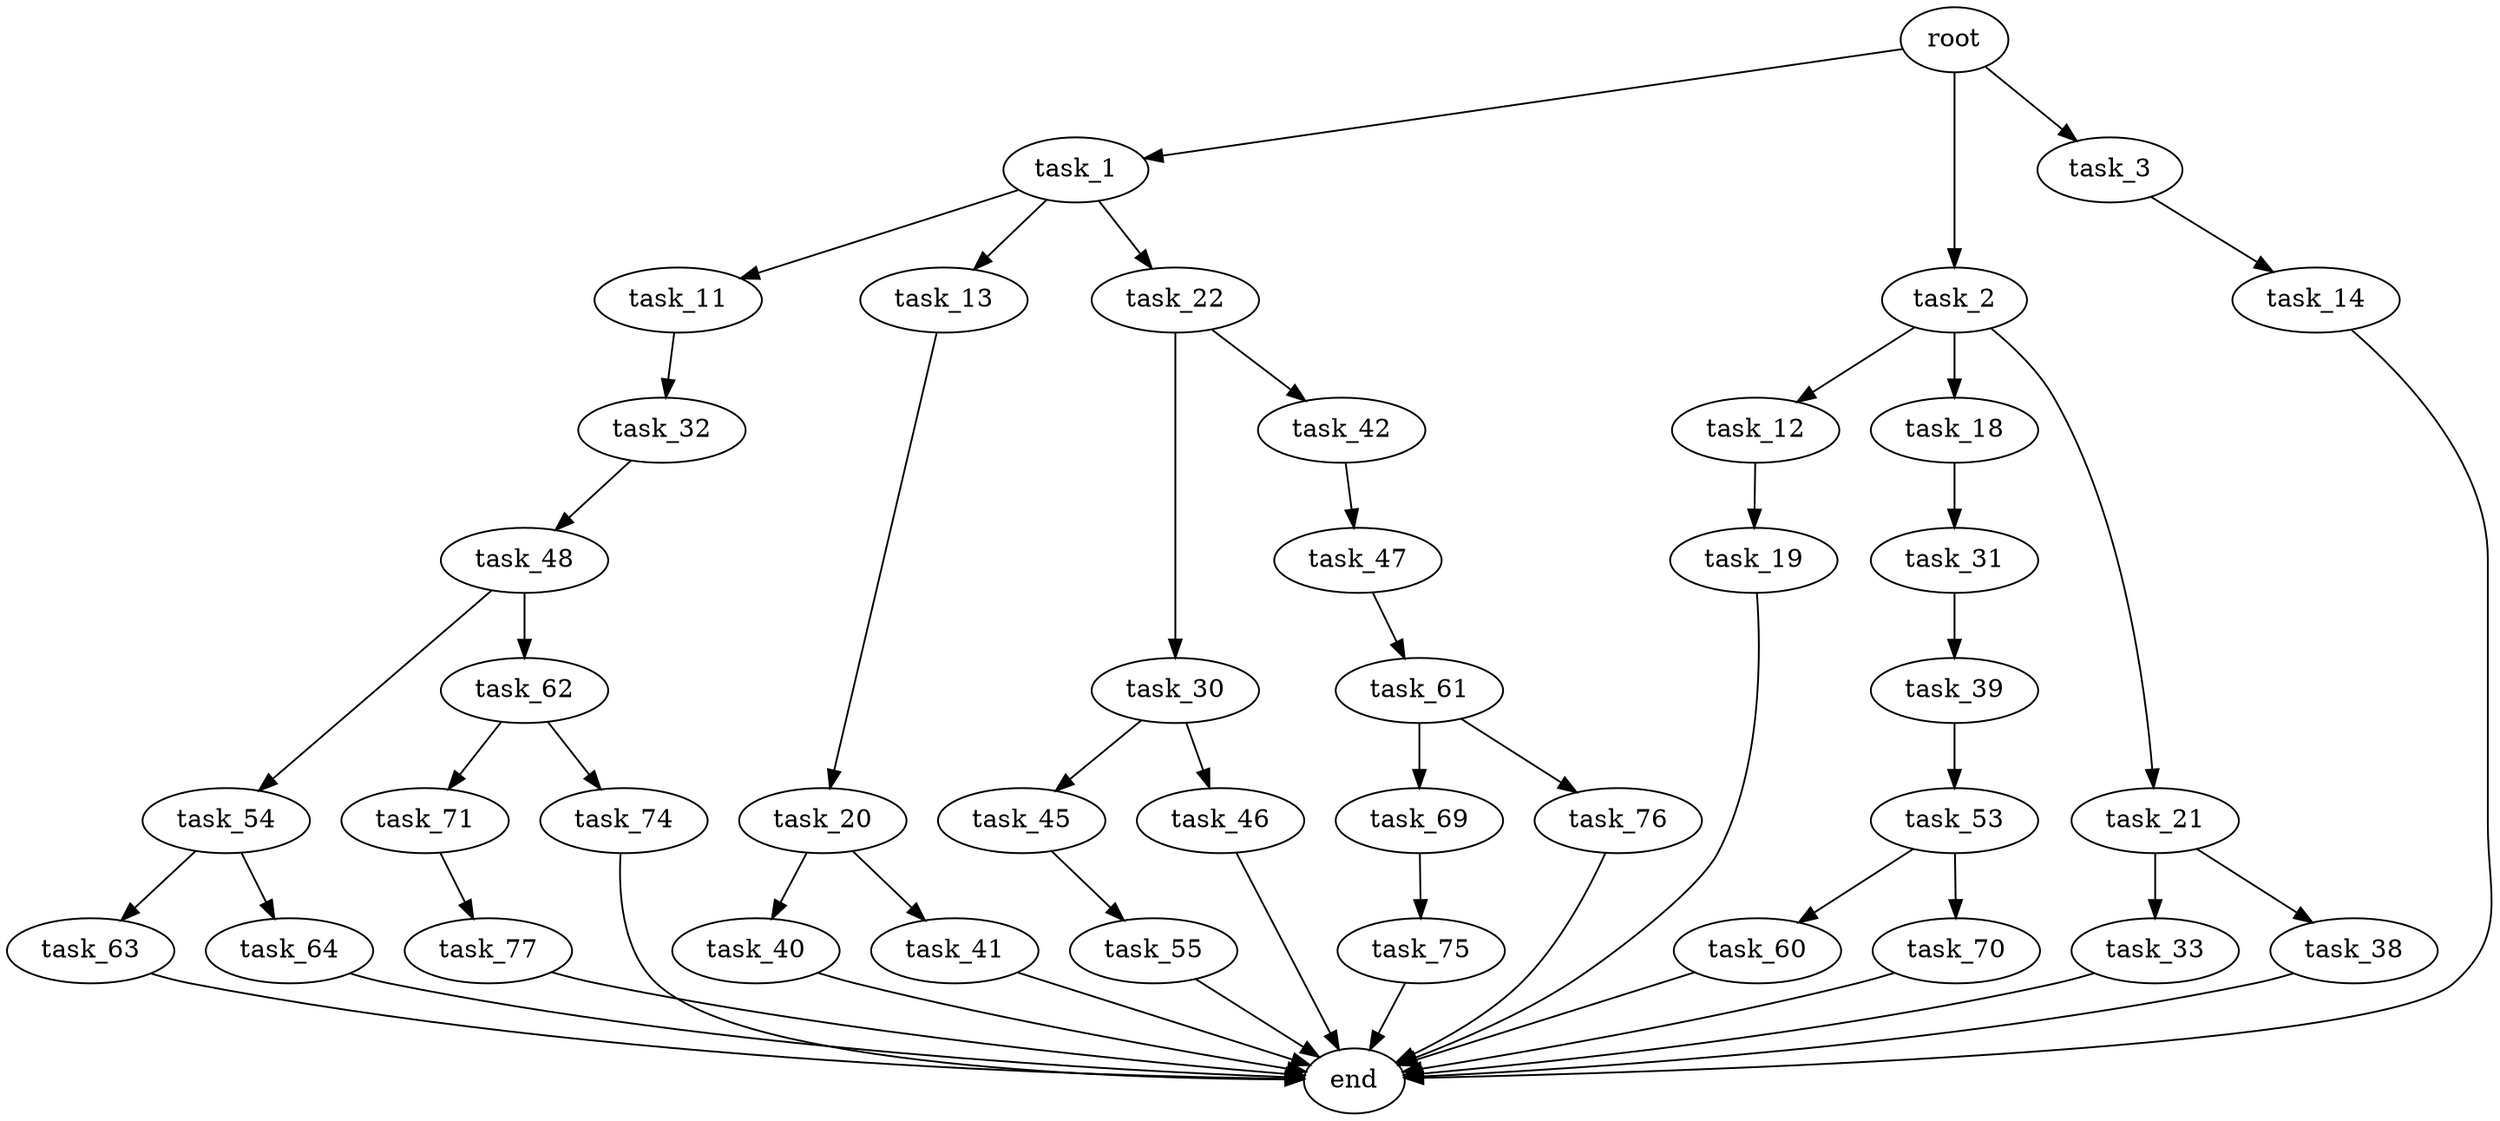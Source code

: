 digraph G {
  root [size="0.000000"];
  task_1 [size="414514623023.000000"];
  task_2 [size="1687971752.000000"];
  task_3 [size="368293445632.000000"];
  task_11 [size="68719476736.000000"];
  task_13 [size="8589934592.000000"];
  task_22 [size="18167016918.000000"];
  task_12 [size="109914703188.000000"];
  task_18 [size="1073741824000.000000"];
  task_21 [size="3652745481.000000"];
  task_14 [size="782757789696.000000"];
  task_32 [size="21418362586.000000"];
  task_19 [size="755509128175.000000"];
  task_20 [size="1979092816.000000"];
  end [size="0.000000"];
  task_31 [size="549755813888.000000"];
  task_40 [size="11929123991.000000"];
  task_41 [size="68719476736.000000"];
  task_33 [size="836880734641.000000"];
  task_38 [size="368293445632.000000"];
  task_30 [size="18795308343.000000"];
  task_42 [size="368293445632.000000"];
  task_45 [size="368293445632.000000"];
  task_46 [size="28146702840.000000"];
  task_39 [size="8589934592.000000"];
  task_48 [size="16390949034.000000"];
  task_53 [size="1073741824000.000000"];
  task_47 [size="6696312526.000000"];
  task_55 [size="11945655734.000000"];
  task_61 [size="12023668571.000000"];
  task_54 [size="2444146727.000000"];
  task_62 [size="1117876610670.000000"];
  task_60 [size="3925572813.000000"];
  task_70 [size="134217728000.000000"];
  task_63 [size="183344260032.000000"];
  task_64 [size="14682464552.000000"];
  task_69 [size="51399098281.000000"];
  task_76 [size="219578506420.000000"];
  task_71 [size="68719476736.000000"];
  task_74 [size="224062881726.000000"];
  task_75 [size="781220810727.000000"];
  task_77 [size="1073741824000.000000"];

  root -> task_1 [size="1.000000"];
  root -> task_2 [size="1.000000"];
  root -> task_3 [size="1.000000"];
  task_1 -> task_11 [size="301989888.000000"];
  task_1 -> task_13 [size="301989888.000000"];
  task_1 -> task_22 [size="301989888.000000"];
  task_2 -> task_12 [size="75497472.000000"];
  task_2 -> task_18 [size="75497472.000000"];
  task_2 -> task_21 [size="75497472.000000"];
  task_3 -> task_14 [size="411041792.000000"];
  task_11 -> task_32 [size="134217728.000000"];
  task_13 -> task_20 [size="33554432.000000"];
  task_22 -> task_30 [size="301989888.000000"];
  task_22 -> task_42 [size="301989888.000000"];
  task_12 -> task_19 [size="134217728.000000"];
  task_18 -> task_31 [size="838860800.000000"];
  task_21 -> task_33 [size="209715200.000000"];
  task_21 -> task_38 [size="209715200.000000"];
  task_14 -> end [size="1.000000"];
  task_32 -> task_48 [size="33554432.000000"];
  task_19 -> end [size="1.000000"];
  task_20 -> task_40 [size="33554432.000000"];
  task_20 -> task_41 [size="33554432.000000"];
  task_31 -> task_39 [size="536870912.000000"];
  task_40 -> end [size="1.000000"];
  task_41 -> end [size="1.000000"];
  task_33 -> end [size="1.000000"];
  task_38 -> end [size="1.000000"];
  task_30 -> task_45 [size="301989888.000000"];
  task_30 -> task_46 [size="301989888.000000"];
  task_42 -> task_47 [size="411041792.000000"];
  task_45 -> task_55 [size="411041792.000000"];
  task_46 -> end [size="1.000000"];
  task_39 -> task_53 [size="33554432.000000"];
  task_48 -> task_54 [size="838860800.000000"];
  task_48 -> task_62 [size="838860800.000000"];
  task_53 -> task_60 [size="838860800.000000"];
  task_53 -> task_70 [size="838860800.000000"];
  task_47 -> task_61 [size="134217728.000000"];
  task_55 -> end [size="1.000000"];
  task_61 -> task_69 [size="411041792.000000"];
  task_61 -> task_76 [size="411041792.000000"];
  task_54 -> task_63 [size="209715200.000000"];
  task_54 -> task_64 [size="209715200.000000"];
  task_62 -> task_71 [size="679477248.000000"];
  task_62 -> task_74 [size="679477248.000000"];
  task_60 -> end [size="1.000000"];
  task_70 -> end [size="1.000000"];
  task_63 -> end [size="1.000000"];
  task_64 -> end [size="1.000000"];
  task_69 -> task_75 [size="838860800.000000"];
  task_76 -> end [size="1.000000"];
  task_71 -> task_77 [size="134217728.000000"];
  task_74 -> end [size="1.000000"];
  task_75 -> end [size="1.000000"];
  task_77 -> end [size="1.000000"];
}
